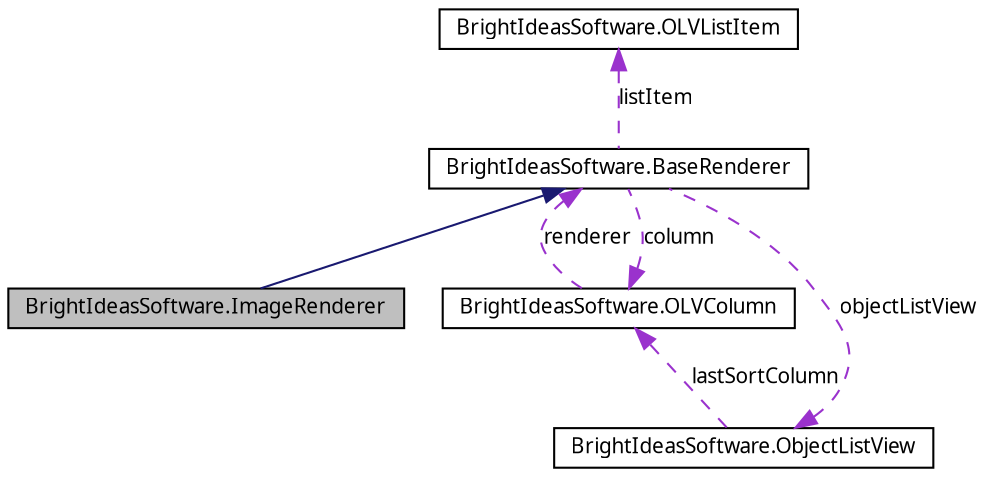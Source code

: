 digraph G
{
  edge [fontname="FreeSans.ttf",fontsize=10,labelfontname="FreeSans.ttf",labelfontsize=10];
  node [fontname="FreeSans.ttf",fontsize=10,shape=record];
  Node1 [label="BrightIdeasSoftware.ImageRenderer",height=0.2,width=0.4,color="black", fillcolor="grey75", style="filled" fontcolor="black"];
  Node2 -> Node1 [dir=back,color="midnightblue",fontsize=10,style="solid",fontname="FreeSans.ttf"];
  Node2 [label="BrightIdeasSoftware.BaseRenderer",height=0.2,width=0.4,color="black", fillcolor="white", style="filled",URL="$class_bright_ideas_software_1_1_base_renderer.html",tooltip="Renderers are responsible for drawing a single cell within an owner drawn ObjectListView..."];
  Node3 -> Node2 [dir=back,color="darkorchid3",fontsize=10,style="dashed",label="column",fontname="FreeSans.ttf"];
  Node3 [label="BrightIdeasSoftware.OLVColumn",height=0.2,width=0.4,color="black", fillcolor="white", style="filled",URL="$class_bright_ideas_software_1_1_o_l_v_column.html",tooltip="An OLVColumn knows which aspect of an object it should present."];
  Node2 -> Node3 [dir=back,color="darkorchid3",fontsize=10,style="dashed",label="renderer",fontname="FreeSans.ttf"];
  Node4 -> Node2 [dir=back,color="darkorchid3",fontsize=10,style="dashed",label="objectListView",fontname="FreeSans.ttf"];
  Node4 [label="BrightIdeasSoftware.ObjectListView",height=0.2,width=0.4,color="black", fillcolor="white", style="filled",URL="$class_bright_ideas_software_1_1_object_list_view.html",tooltip="An object list displays 'aspects' of a collection of objects in a multi-column list..."];
  Node3 -> Node4 [dir=back,color="darkorchid3",fontsize=10,style="dashed",label="lastSortColumn",fontname="FreeSans.ttf"];
  Node5 -> Node2 [dir=back,color="darkorchid3",fontsize=10,style="dashed",label="listItem",fontname="FreeSans.ttf"];
  Node5 [label="BrightIdeasSoftware.OLVListItem",height=0.2,width=0.4,color="black", fillcolor="white", style="filled",URL="$class_bright_ideas_software_1_1_o_l_v_list_item.html"];
}
